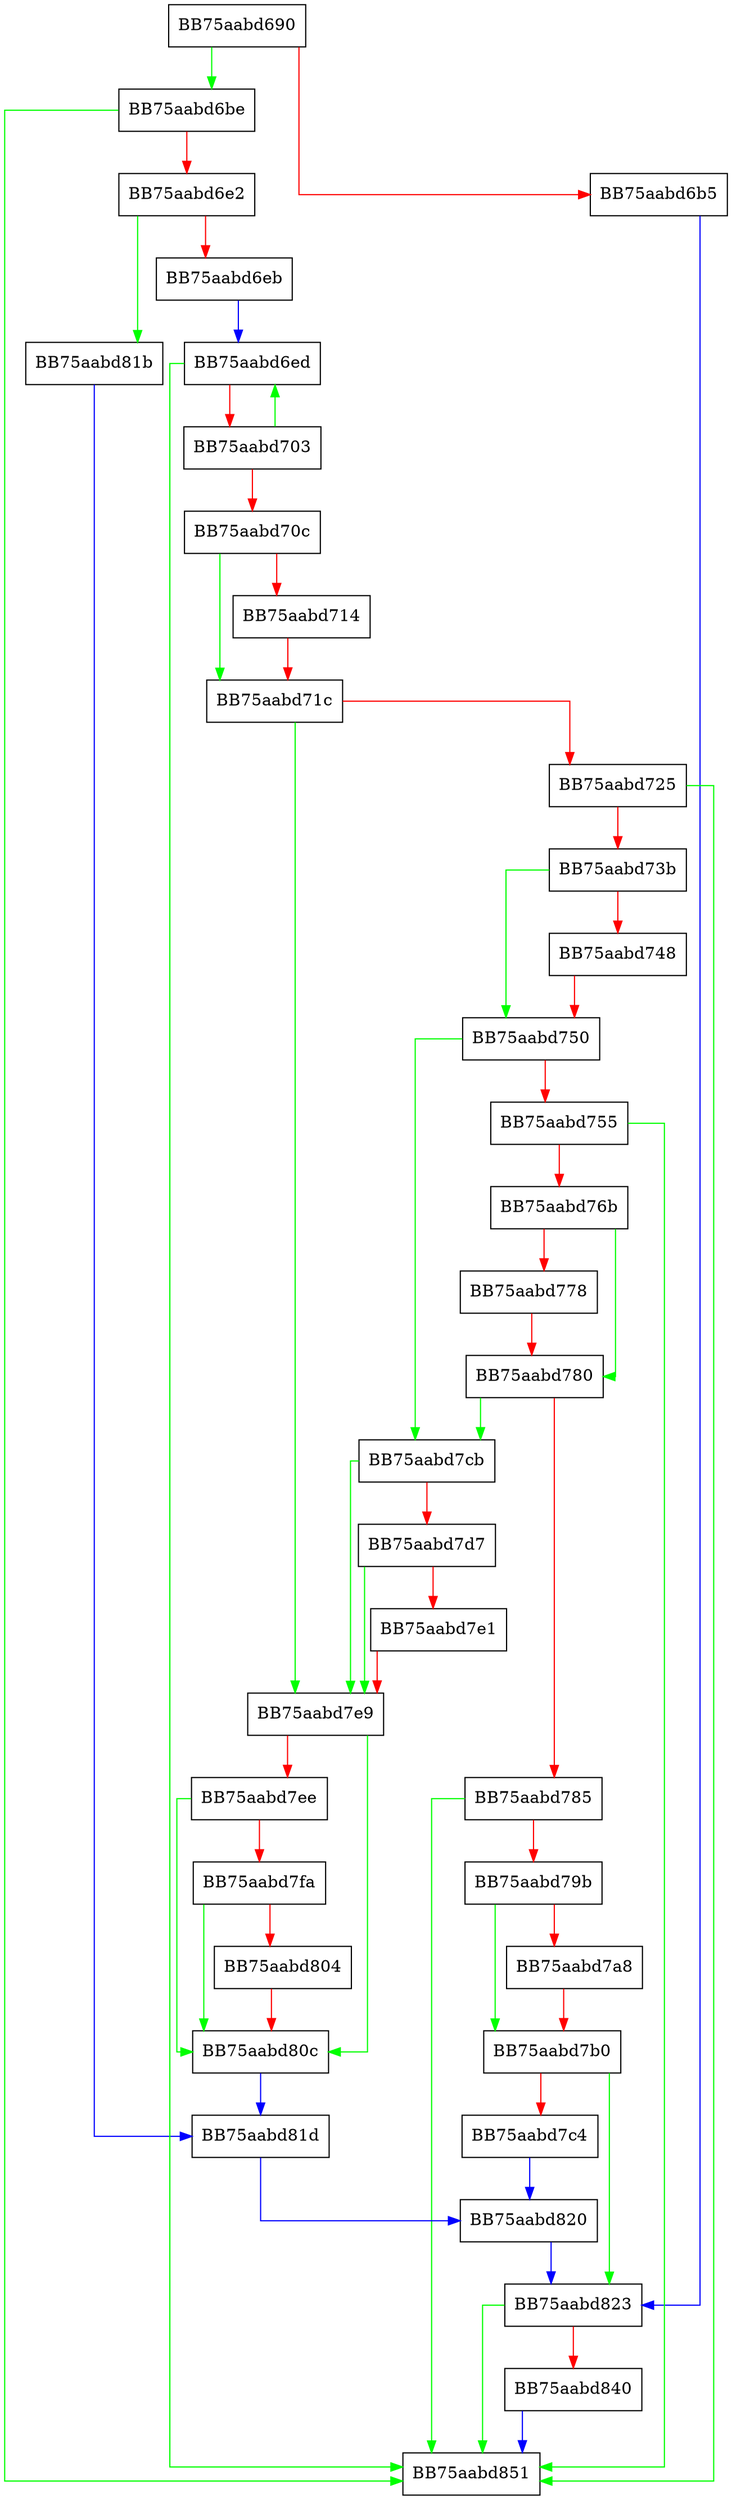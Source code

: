 digraph getDistance {
  node [shape="box"];
  graph [splines=ortho];
  BB75aabd690 -> BB75aabd6be [color="green"];
  BB75aabd690 -> BB75aabd6b5 [color="red"];
  BB75aabd6b5 -> BB75aabd823 [color="blue"];
  BB75aabd6be -> BB75aabd851 [color="green"];
  BB75aabd6be -> BB75aabd6e2 [color="red"];
  BB75aabd6e2 -> BB75aabd81b [color="green"];
  BB75aabd6e2 -> BB75aabd6eb [color="red"];
  BB75aabd6eb -> BB75aabd6ed [color="blue"];
  BB75aabd6ed -> BB75aabd851 [color="green"];
  BB75aabd6ed -> BB75aabd703 [color="red"];
  BB75aabd703 -> BB75aabd6ed [color="green"];
  BB75aabd703 -> BB75aabd70c [color="red"];
  BB75aabd70c -> BB75aabd71c [color="green"];
  BB75aabd70c -> BB75aabd714 [color="red"];
  BB75aabd714 -> BB75aabd71c [color="red"];
  BB75aabd71c -> BB75aabd7e9 [color="green"];
  BB75aabd71c -> BB75aabd725 [color="red"];
  BB75aabd725 -> BB75aabd851 [color="green"];
  BB75aabd725 -> BB75aabd73b [color="red"];
  BB75aabd73b -> BB75aabd750 [color="green"];
  BB75aabd73b -> BB75aabd748 [color="red"];
  BB75aabd748 -> BB75aabd750 [color="red"];
  BB75aabd750 -> BB75aabd7cb [color="green"];
  BB75aabd750 -> BB75aabd755 [color="red"];
  BB75aabd755 -> BB75aabd851 [color="green"];
  BB75aabd755 -> BB75aabd76b [color="red"];
  BB75aabd76b -> BB75aabd780 [color="green"];
  BB75aabd76b -> BB75aabd778 [color="red"];
  BB75aabd778 -> BB75aabd780 [color="red"];
  BB75aabd780 -> BB75aabd7cb [color="green"];
  BB75aabd780 -> BB75aabd785 [color="red"];
  BB75aabd785 -> BB75aabd851 [color="green"];
  BB75aabd785 -> BB75aabd79b [color="red"];
  BB75aabd79b -> BB75aabd7b0 [color="green"];
  BB75aabd79b -> BB75aabd7a8 [color="red"];
  BB75aabd7a8 -> BB75aabd7b0 [color="red"];
  BB75aabd7b0 -> BB75aabd823 [color="green"];
  BB75aabd7b0 -> BB75aabd7c4 [color="red"];
  BB75aabd7c4 -> BB75aabd820 [color="blue"];
  BB75aabd7cb -> BB75aabd7e9 [color="green"];
  BB75aabd7cb -> BB75aabd7d7 [color="red"];
  BB75aabd7d7 -> BB75aabd7e9 [color="green"];
  BB75aabd7d7 -> BB75aabd7e1 [color="red"];
  BB75aabd7e1 -> BB75aabd7e9 [color="red"];
  BB75aabd7e9 -> BB75aabd80c [color="green"];
  BB75aabd7e9 -> BB75aabd7ee [color="red"];
  BB75aabd7ee -> BB75aabd80c [color="green"];
  BB75aabd7ee -> BB75aabd7fa [color="red"];
  BB75aabd7fa -> BB75aabd80c [color="green"];
  BB75aabd7fa -> BB75aabd804 [color="red"];
  BB75aabd804 -> BB75aabd80c [color="red"];
  BB75aabd80c -> BB75aabd81d [color="blue"];
  BB75aabd81b -> BB75aabd81d [color="blue"];
  BB75aabd81d -> BB75aabd820 [color="blue"];
  BB75aabd820 -> BB75aabd823 [color="blue"];
  BB75aabd823 -> BB75aabd851 [color="green"];
  BB75aabd823 -> BB75aabd840 [color="red"];
  BB75aabd840 -> BB75aabd851 [color="blue"];
}